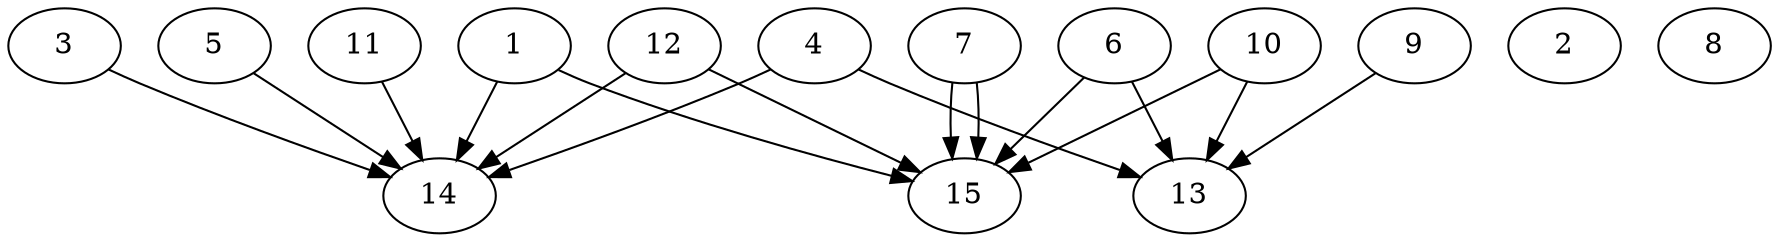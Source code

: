 // DAG automatically generated by daggen at Thu Oct  3 13:59:26 2019
// ./daggen --dot -n 15 --ccr 0.5 --fat 0.9 --regular 0.5 --density 0.5 --mindata 5242880 --maxdata 52428800 
digraph G {
  1 [size="84076544", alpha="0.15", expect_size="42038272"] 
  1 -> 14 [size ="42038272"]
  1 -> 15 [size ="42038272"]
  2 [size="73498624", alpha="0.18", expect_size="36749312"] 
  3 [size="88965120", alpha="0.10", expect_size="44482560"] 
  3 -> 14 [size ="44482560"]
  4 [size="43583488", alpha="0.13", expect_size="21791744"] 
  4 -> 13 [size ="21791744"]
  4 -> 14 [size ="21791744"]
  5 [size="87138304", alpha="0.13", expect_size="43569152"] 
  5 -> 14 [size ="43569152"]
  6 [size="11855872", alpha="0.14", expect_size="5927936"] 
  6 -> 13 [size ="5927936"]
  6 -> 15 [size ="5927936"]
  7 [size="46188544", alpha="0.19", expect_size="23094272"] 
  7 -> 15 [size ="23094272"]
  7 -> 15 [size ="23094272"]
  8 [size="49831936", alpha="0.12", expect_size="24915968"] 
  9 [size="62914560", alpha="0.20", expect_size="31457280"] 
  9 -> 13 [size ="31457280"]
  10 [size="90122240", alpha="0.13", expect_size="45061120"] 
  10 -> 13 [size ="45061120"]
  10 -> 15 [size ="45061120"]
  11 [size="69609472", alpha="0.04", expect_size="34804736"] 
  11 -> 14 [size ="34804736"]
  12 [size="44883968", alpha="0.02", expect_size="22441984"] 
  12 -> 14 [size ="22441984"]
  12 -> 15 [size ="22441984"]
  13 [size="36456448", alpha="0.15", expect_size="18228224"] 
  14 [size="85377024", alpha="0.11", expect_size="42688512"] 
  15 [size="53643264", alpha="0.12", expect_size="26821632"] 
}
